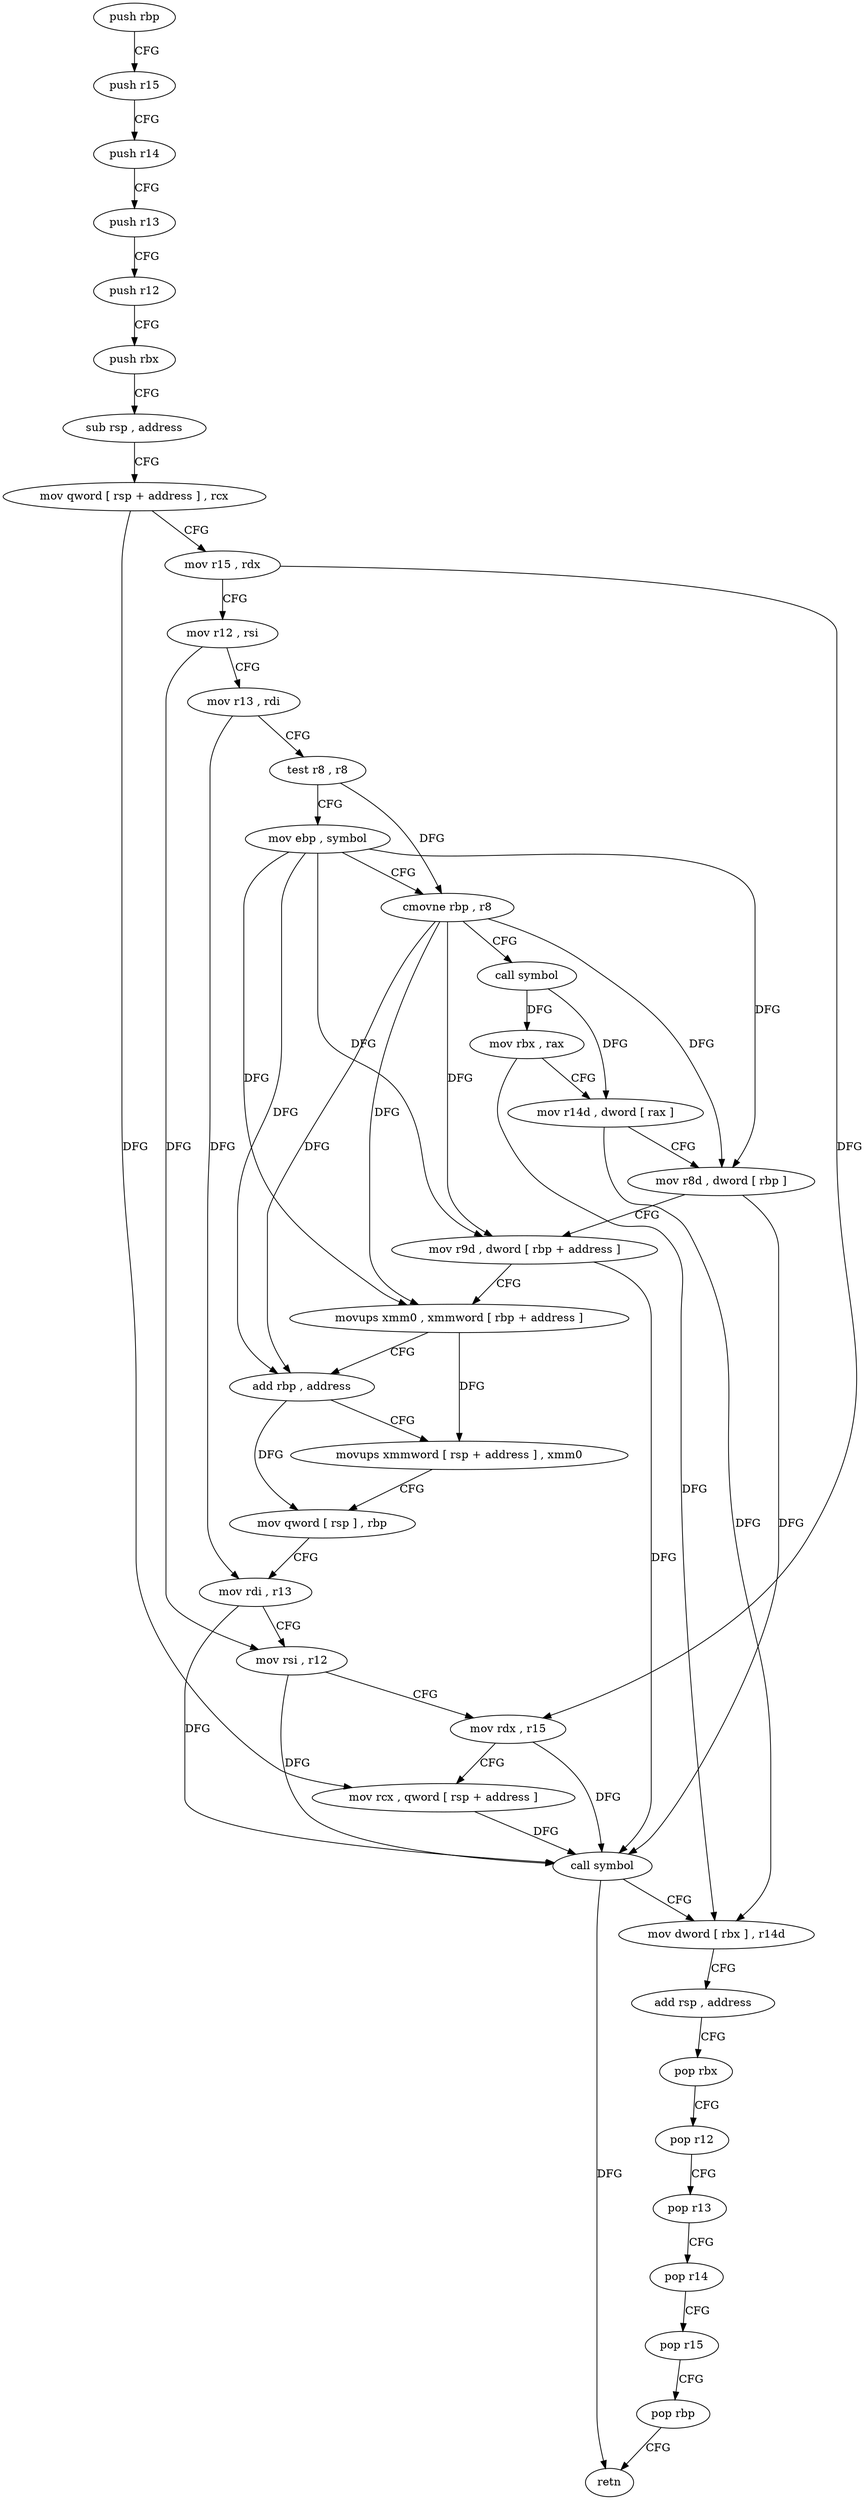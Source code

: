 digraph "func" {
"4229968" [label = "push rbp" ]
"4229969" [label = "push r15" ]
"4229971" [label = "push r14" ]
"4229973" [label = "push r13" ]
"4229975" [label = "push r12" ]
"4229977" [label = "push rbx" ]
"4229978" [label = "sub rsp , address" ]
"4229982" [label = "mov qword [ rsp + address ] , rcx" ]
"4229987" [label = "mov r15 , rdx" ]
"4229990" [label = "mov r12 , rsi" ]
"4229993" [label = "mov r13 , rdi" ]
"4229996" [label = "test r8 , r8" ]
"4229999" [label = "mov ebp , symbol" ]
"4230004" [label = "cmovne rbp , r8" ]
"4230008" [label = "call symbol" ]
"4230013" [label = "mov rbx , rax" ]
"4230016" [label = "mov r14d , dword [ rax ]" ]
"4230019" [label = "mov r8d , dword [ rbp ]" ]
"4230023" [label = "mov r9d , dword [ rbp + address ]" ]
"4230027" [label = "movups xmm0 , xmmword [ rbp + address ]" ]
"4230031" [label = "add rbp , address" ]
"4230035" [label = "movups xmmword [ rsp + address ] , xmm0" ]
"4230040" [label = "mov qword [ rsp ] , rbp" ]
"4230044" [label = "mov rdi , r13" ]
"4230047" [label = "mov rsi , r12" ]
"4230050" [label = "mov rdx , r15" ]
"4230053" [label = "mov rcx , qword [ rsp + address ]" ]
"4230058" [label = "call symbol" ]
"4230063" [label = "mov dword [ rbx ] , r14d" ]
"4230066" [label = "add rsp , address" ]
"4230070" [label = "pop rbx" ]
"4230071" [label = "pop r12" ]
"4230073" [label = "pop r13" ]
"4230075" [label = "pop r14" ]
"4230077" [label = "pop r15" ]
"4230079" [label = "pop rbp" ]
"4230080" [label = "retn" ]
"4229968" -> "4229969" [ label = "CFG" ]
"4229969" -> "4229971" [ label = "CFG" ]
"4229971" -> "4229973" [ label = "CFG" ]
"4229973" -> "4229975" [ label = "CFG" ]
"4229975" -> "4229977" [ label = "CFG" ]
"4229977" -> "4229978" [ label = "CFG" ]
"4229978" -> "4229982" [ label = "CFG" ]
"4229982" -> "4229987" [ label = "CFG" ]
"4229982" -> "4230053" [ label = "DFG" ]
"4229987" -> "4229990" [ label = "CFG" ]
"4229987" -> "4230050" [ label = "DFG" ]
"4229990" -> "4229993" [ label = "CFG" ]
"4229990" -> "4230047" [ label = "DFG" ]
"4229993" -> "4229996" [ label = "CFG" ]
"4229993" -> "4230044" [ label = "DFG" ]
"4229996" -> "4229999" [ label = "CFG" ]
"4229996" -> "4230004" [ label = "DFG" ]
"4229999" -> "4230004" [ label = "CFG" ]
"4229999" -> "4230019" [ label = "DFG" ]
"4229999" -> "4230023" [ label = "DFG" ]
"4229999" -> "4230027" [ label = "DFG" ]
"4229999" -> "4230031" [ label = "DFG" ]
"4230004" -> "4230008" [ label = "CFG" ]
"4230004" -> "4230019" [ label = "DFG" ]
"4230004" -> "4230023" [ label = "DFG" ]
"4230004" -> "4230027" [ label = "DFG" ]
"4230004" -> "4230031" [ label = "DFG" ]
"4230008" -> "4230013" [ label = "DFG" ]
"4230008" -> "4230016" [ label = "DFG" ]
"4230013" -> "4230016" [ label = "CFG" ]
"4230013" -> "4230063" [ label = "DFG" ]
"4230016" -> "4230019" [ label = "CFG" ]
"4230016" -> "4230063" [ label = "DFG" ]
"4230019" -> "4230023" [ label = "CFG" ]
"4230019" -> "4230058" [ label = "DFG" ]
"4230023" -> "4230027" [ label = "CFG" ]
"4230023" -> "4230058" [ label = "DFG" ]
"4230027" -> "4230031" [ label = "CFG" ]
"4230027" -> "4230035" [ label = "DFG" ]
"4230031" -> "4230035" [ label = "CFG" ]
"4230031" -> "4230040" [ label = "DFG" ]
"4230035" -> "4230040" [ label = "CFG" ]
"4230040" -> "4230044" [ label = "CFG" ]
"4230044" -> "4230047" [ label = "CFG" ]
"4230044" -> "4230058" [ label = "DFG" ]
"4230047" -> "4230050" [ label = "CFG" ]
"4230047" -> "4230058" [ label = "DFG" ]
"4230050" -> "4230053" [ label = "CFG" ]
"4230050" -> "4230058" [ label = "DFG" ]
"4230053" -> "4230058" [ label = "DFG" ]
"4230058" -> "4230063" [ label = "CFG" ]
"4230058" -> "4230080" [ label = "DFG" ]
"4230063" -> "4230066" [ label = "CFG" ]
"4230066" -> "4230070" [ label = "CFG" ]
"4230070" -> "4230071" [ label = "CFG" ]
"4230071" -> "4230073" [ label = "CFG" ]
"4230073" -> "4230075" [ label = "CFG" ]
"4230075" -> "4230077" [ label = "CFG" ]
"4230077" -> "4230079" [ label = "CFG" ]
"4230079" -> "4230080" [ label = "CFG" ]
}
